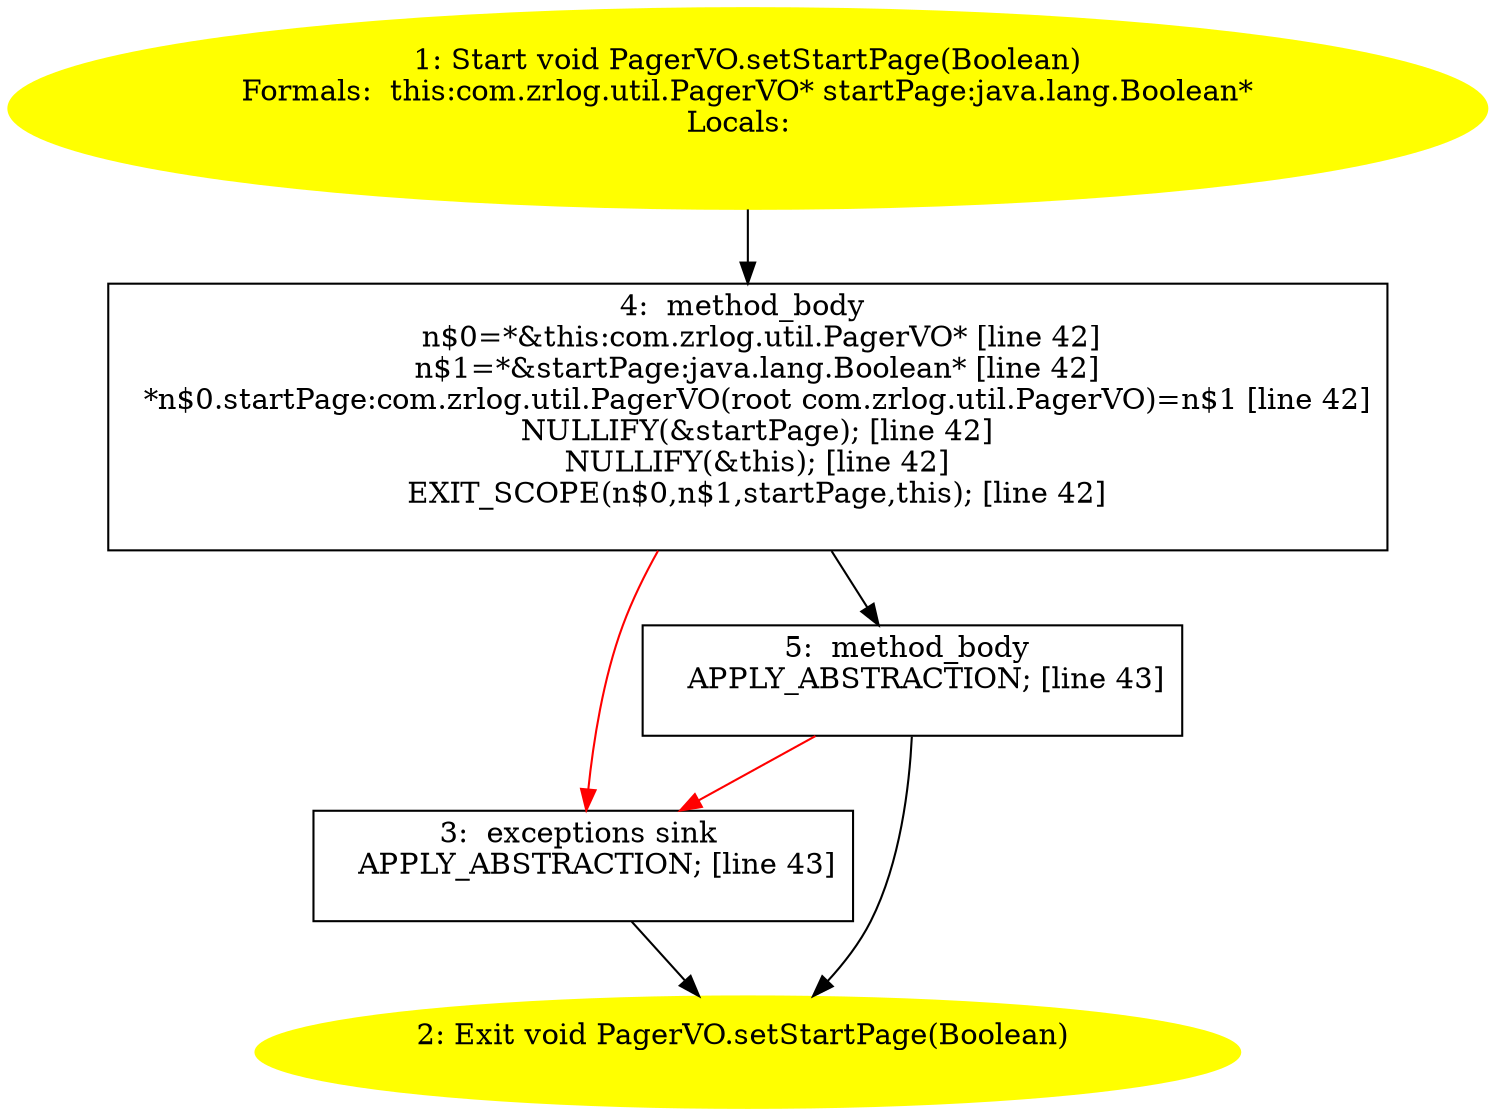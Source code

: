 /* @generated */
digraph cfg {
"com.zrlog.util.PagerVO.setStartPage(java.lang.Boolean):void.961a81631adf93ba48e2be0e07262da4_1" [label="1: Start void PagerVO.setStartPage(Boolean)\nFormals:  this:com.zrlog.util.PagerVO* startPage:java.lang.Boolean*\nLocals:  \n  " color=yellow style=filled]
	

	 "com.zrlog.util.PagerVO.setStartPage(java.lang.Boolean):void.961a81631adf93ba48e2be0e07262da4_1" -> "com.zrlog.util.PagerVO.setStartPage(java.lang.Boolean):void.961a81631adf93ba48e2be0e07262da4_4" ;
"com.zrlog.util.PagerVO.setStartPage(java.lang.Boolean):void.961a81631adf93ba48e2be0e07262da4_2" [label="2: Exit void PagerVO.setStartPage(Boolean) \n  " color=yellow style=filled]
	

"com.zrlog.util.PagerVO.setStartPage(java.lang.Boolean):void.961a81631adf93ba48e2be0e07262da4_3" [label="3:  exceptions sink \n   APPLY_ABSTRACTION; [line 43]\n " shape="box"]
	

	 "com.zrlog.util.PagerVO.setStartPage(java.lang.Boolean):void.961a81631adf93ba48e2be0e07262da4_3" -> "com.zrlog.util.PagerVO.setStartPage(java.lang.Boolean):void.961a81631adf93ba48e2be0e07262da4_2" ;
"com.zrlog.util.PagerVO.setStartPage(java.lang.Boolean):void.961a81631adf93ba48e2be0e07262da4_4" [label="4:  method_body \n   n$0=*&this:com.zrlog.util.PagerVO* [line 42]\n  n$1=*&startPage:java.lang.Boolean* [line 42]\n  *n$0.startPage:com.zrlog.util.PagerVO(root com.zrlog.util.PagerVO)=n$1 [line 42]\n  NULLIFY(&startPage); [line 42]\n  NULLIFY(&this); [line 42]\n  EXIT_SCOPE(n$0,n$1,startPage,this); [line 42]\n " shape="box"]
	

	 "com.zrlog.util.PagerVO.setStartPage(java.lang.Boolean):void.961a81631adf93ba48e2be0e07262da4_4" -> "com.zrlog.util.PagerVO.setStartPage(java.lang.Boolean):void.961a81631adf93ba48e2be0e07262da4_5" ;
	 "com.zrlog.util.PagerVO.setStartPage(java.lang.Boolean):void.961a81631adf93ba48e2be0e07262da4_4" -> "com.zrlog.util.PagerVO.setStartPage(java.lang.Boolean):void.961a81631adf93ba48e2be0e07262da4_3" [color="red" ];
"com.zrlog.util.PagerVO.setStartPage(java.lang.Boolean):void.961a81631adf93ba48e2be0e07262da4_5" [label="5:  method_body \n   APPLY_ABSTRACTION; [line 43]\n " shape="box"]
	

	 "com.zrlog.util.PagerVO.setStartPage(java.lang.Boolean):void.961a81631adf93ba48e2be0e07262da4_5" -> "com.zrlog.util.PagerVO.setStartPage(java.lang.Boolean):void.961a81631adf93ba48e2be0e07262da4_2" ;
	 "com.zrlog.util.PagerVO.setStartPage(java.lang.Boolean):void.961a81631adf93ba48e2be0e07262da4_5" -> "com.zrlog.util.PagerVO.setStartPage(java.lang.Boolean):void.961a81631adf93ba48e2be0e07262da4_3" [color="red" ];
}
